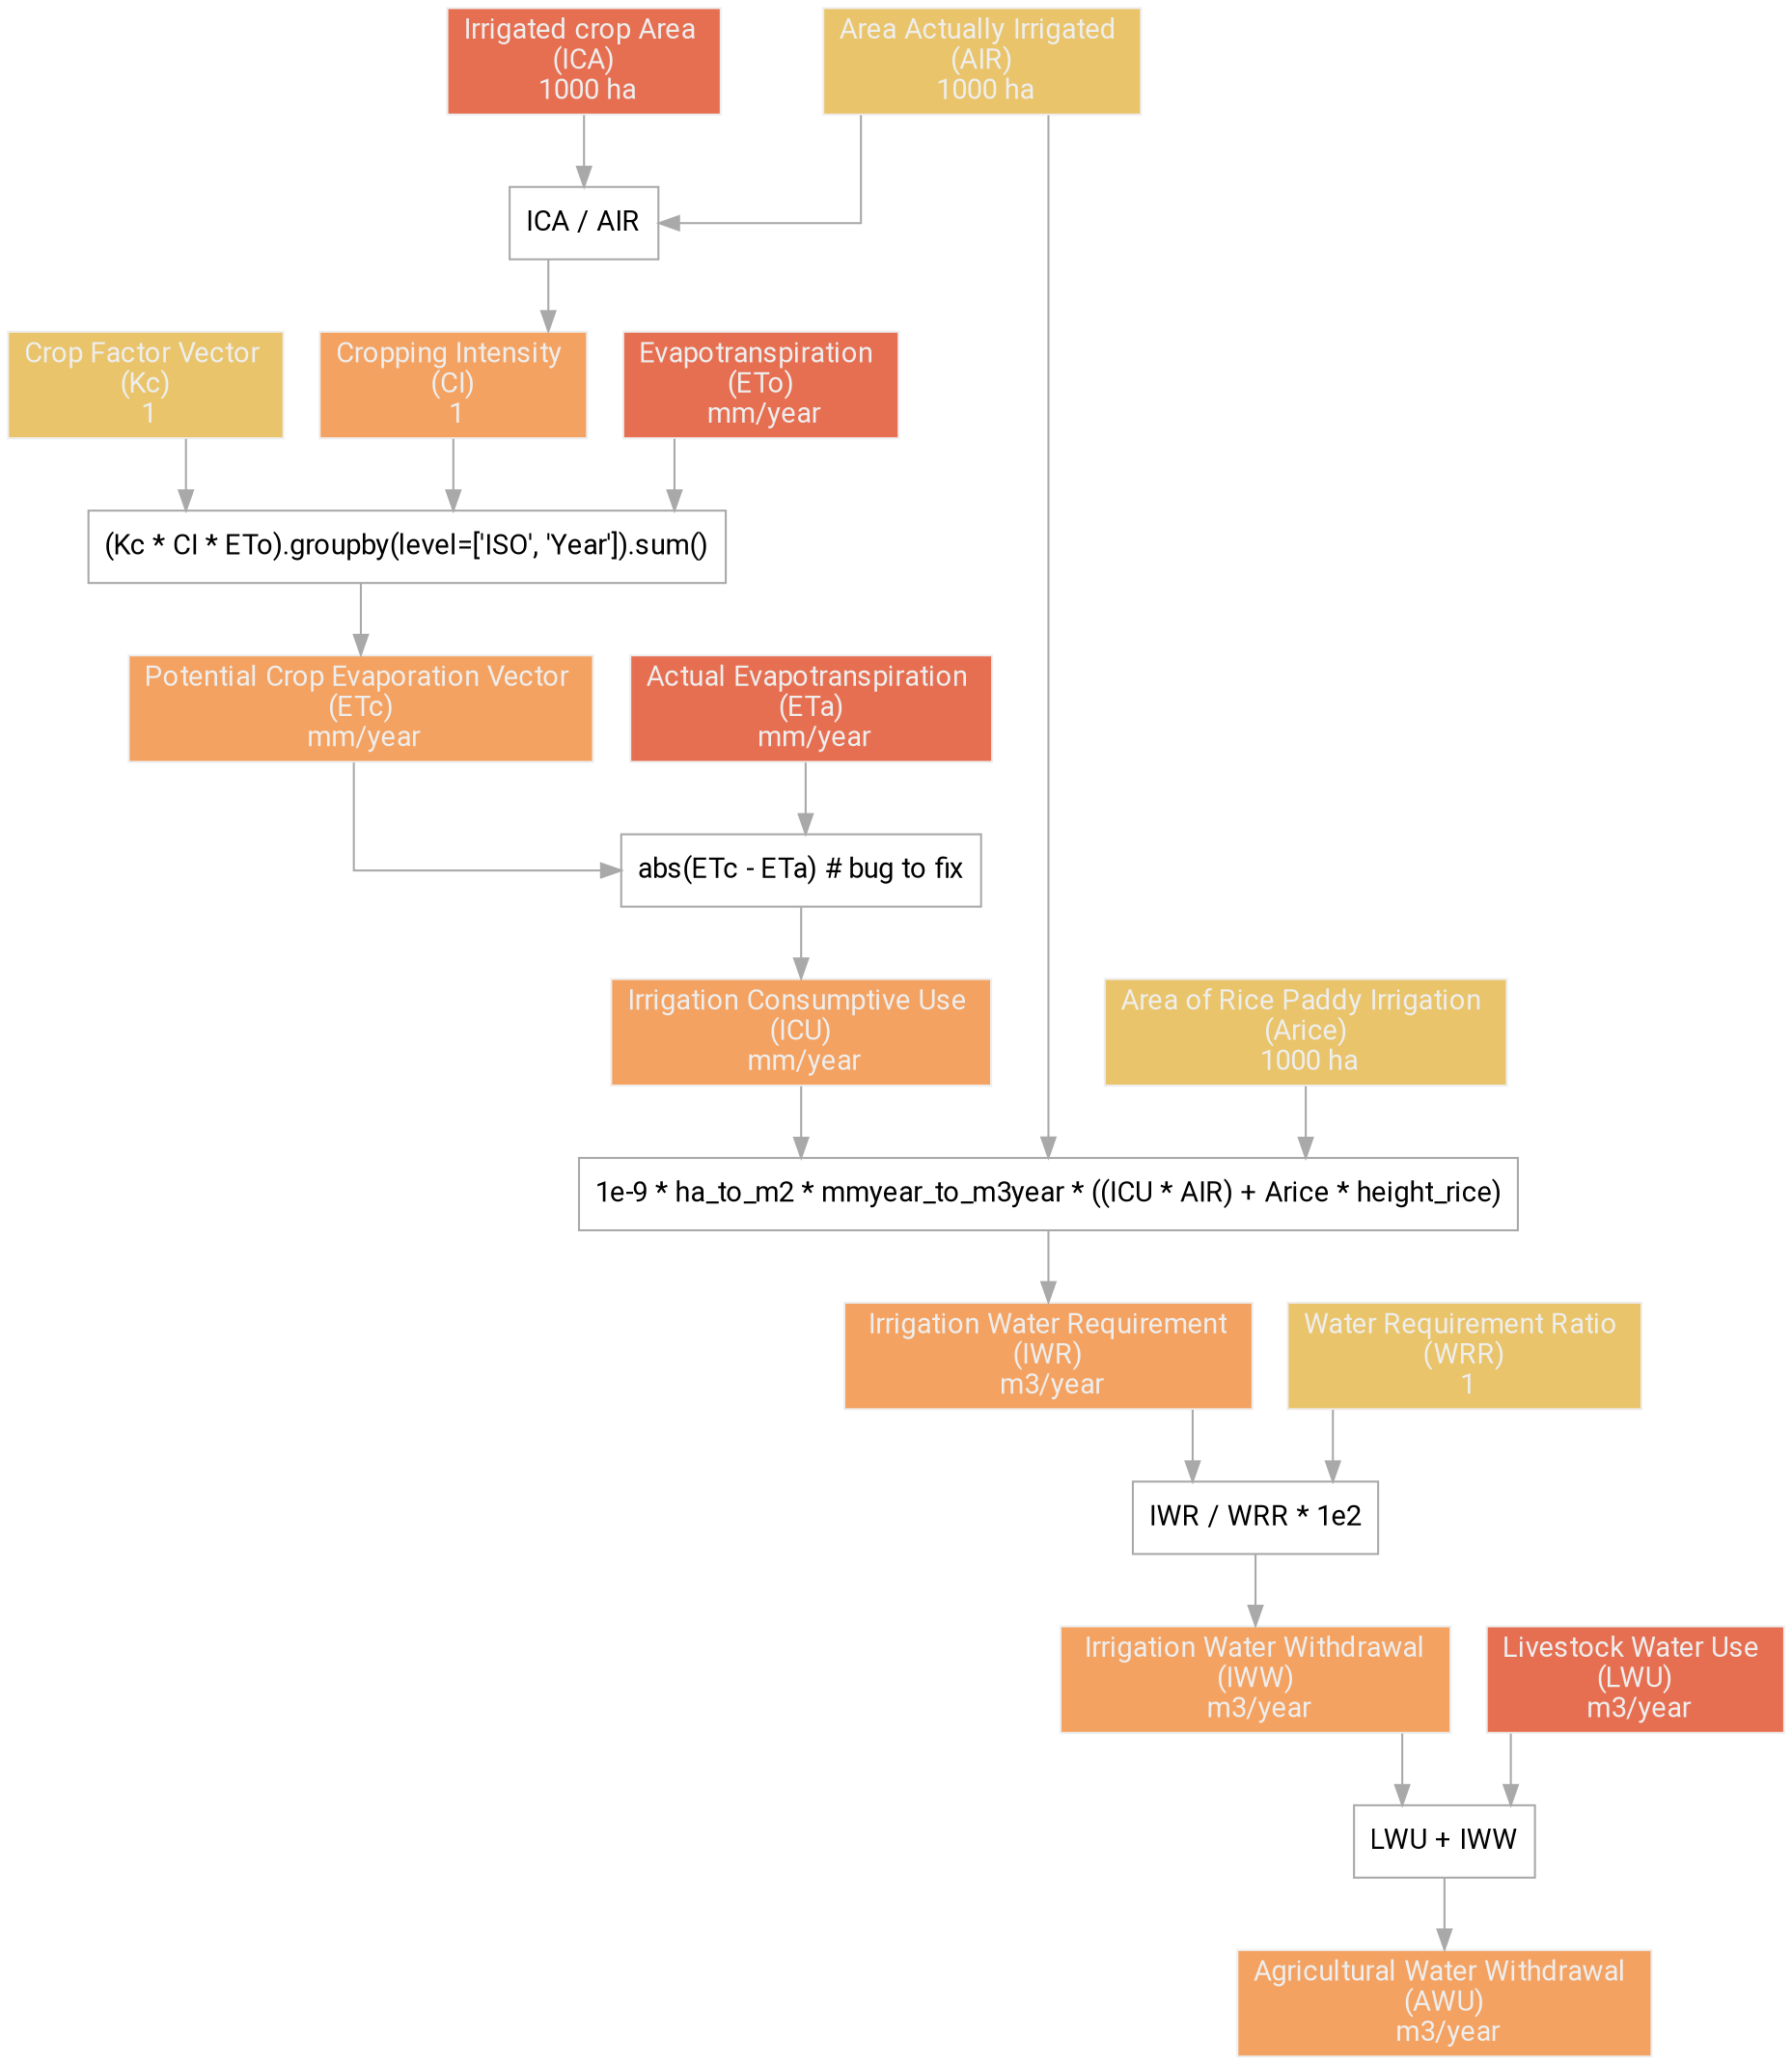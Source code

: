 digraph {
	graph [splines=ortho]
	Kc [label=Kc color="#eeeeee" fillcolor="#e9c46a" fontcolor="#eeeeee" fontname=roboto label="Crop Factor Vector 
 (Kc) 
 1" peripheries=1 shape=rectangle style=filled]
	ICA [label=ICA color="#eeeeee" fillcolor="#e76f51" fontcolor="#eeeeee" fontname=roboto label="Irrigated crop Area 
 (ICA) 
 1000 ha" peripheries=1 shape=rectangle style=filled]
	CI [label=CI color="#eeeeee" fillcolor="#f4a261" fontcolor="#eeeeee" fontname=roboto label="Cropping Intensity 
 (CI) 
 1" peripheries=1 shape=rectangle style=filled]
	CI_comp [label=CI_comp color="#A9A9A9" fillcolor="#e76f51" fontcolor="#000000" fontname=roboto label="ICA / AIR" peripheries=1 shape=rectangle style=""]
	ETo [label=ETo color="#eeeeee" fillcolor="#e76f51" fontcolor="#eeeeee" fontname=roboto label="Evapotranspiration 
 (ETo) 
 mm/year" peripheries=1 shape=rectangle style=filled]
	ETc [label=ETc color="#eeeeee" fillcolor="#f4a261" fontcolor="#eeeeee" fontname=roboto label="Potential Crop Evaporation Vector 
 (ETc) 
 mm/year" peripheries=1 shape=rectangle style=filled]
	ETc_comp [label=ETc_comp color="#A9A9A9" fillcolor="#e76f51" fontcolor="#000000" fontname=roboto label="(Kc * CI * ETo).groupby(level=['ISO', 'Year']).sum()" peripheries=1 shape=rectangle style=""]
	ETa [label=ETa color="#eeeeee" fillcolor="#e76f51" fontcolor="#eeeeee" fontname=roboto label="Actual Evapotranspiration 
 (ETa) 
 mm/year" peripheries=1 shape=rectangle style=filled]
	ICU [label=ICU color="#eeeeee" fillcolor="#f4a261" fontcolor="#eeeeee" fontname=roboto label="Irrigation Consumptive Use 
 (ICU) 
 mm/year" peripheries=1 shape=rectangle style=filled]
	ICU_comp [label=ICU_comp color="#A9A9A9" fillcolor="#e76f51" fontcolor="#000000" fontname=roboto label="abs(ETc - ETa) # bug to fix" peripheries=1 shape=rectangle style=""]
	AIR [label=AIR color="#eeeeee" fillcolor="#e9c46a" fontcolor="#eeeeee" fontname=roboto label="Area Actually Irrigated 
 (AIR) 
 1000 ha" peripheries=1 shape=rectangle style=filled]
	Arice [label=Arice color="#eeeeee" fillcolor="#e9c46a" fontcolor="#eeeeee" fontname=roboto label="Area of Rice Paddy Irrigation 
 (Arice) 
 1000 ha" peripheries=1 shape=rectangle style=filled]
	WRR [label=WRR color="#eeeeee" fillcolor="#e9c46a" fontcolor="#eeeeee" fontname=roboto label="Water Requirement Ratio 
 (WRR) 
 1" peripheries=1 shape=rectangle style=filled]
	IWR [label=IWR color="#eeeeee" fillcolor="#f4a261" fontcolor="#eeeeee" fontname=roboto label=" Irrigation Water Requirement 
 (IWR) 
 m3/year" peripheries=1 shape=rectangle style=filled]
	IWR_comp [label=IWR_comp color="#A9A9A9" fillcolor="#e76f51" fontcolor="#000000" fontname=roboto label="1e-9 * ha_to_m2 * mmyear_to_m3year * ((ICU * AIR) + Arice * height_rice)" peripheries=1 shape=rectangle style=""]
	IWW [label=IWW color="#eeeeee" fillcolor="#f4a261" fontcolor="#eeeeee" fontname=roboto label=" Irrigation Water Withdrawal 
 (IWW) 
 m3/year" peripheries=1 shape=rectangle style=filled]
	IWW_comp [label=IWW_comp color="#A9A9A9" fillcolor="#e76f51" fontcolor="#000000" fontname=roboto label="IWR / WRR * 1e2" peripheries=1 shape=rectangle style=""]
	LWU [label=LWU color="#eeeeee" fillcolor="#e76f51" fontcolor="#eeeeee" fontname=roboto label="Livestock Water Use 
 (LWU) 
 m3/year" peripheries=1 shape=rectangle style=filled]
	AWU [label=AWU color="#eeeeee" fillcolor="#f4a261" fontcolor="#eeeeee" fontname=roboto label="Agricultural Water Withdrawal 
 (AWU) 
 m3/year" peripheries=1 shape=rectangle style=filled]
	AWU_comp [label=AWU_comp color="#A9A9A9" fillcolor="#e76f51" fontcolor="#000000" fontname=roboto label="LWU + IWW" peripheries=1 shape=rectangle style=""]
	Kc -> ETc_comp [color="#A9A9A9"]
	ICA -> CI_comp [color="#A9A9A9"]
	CI -> ETc_comp [color="#A9A9A9"]
	CI_comp -> CI [color="#A9A9A9"]
	ETo -> ETc_comp [color="#A9A9A9"]
	ETc -> ICU_comp [color="#A9A9A9"]
	ETc_comp -> ETc [color="#A9A9A9"]
	ETa -> ICU_comp [color="#A9A9A9"]
	ICU -> IWR_comp [color="#A9A9A9"]
	ICU_comp -> ICU [color="#A9A9A9"]
	AIR -> CI_comp [color="#A9A9A9"]
	AIR -> IWR_comp [color="#A9A9A9"]
	Arice -> IWR_comp [color="#A9A9A9"]
	WRR -> IWW_comp [color="#A9A9A9"]
	IWR -> IWW_comp [color="#A9A9A9"]
	IWR_comp -> IWR [color="#A9A9A9"]
	IWW -> AWU_comp [color="#A9A9A9"]
	IWW_comp -> IWW [color="#A9A9A9"]
	LWU -> AWU_comp [color="#A9A9A9"]
	AWU_comp -> AWU [color="#A9A9A9"]
}
